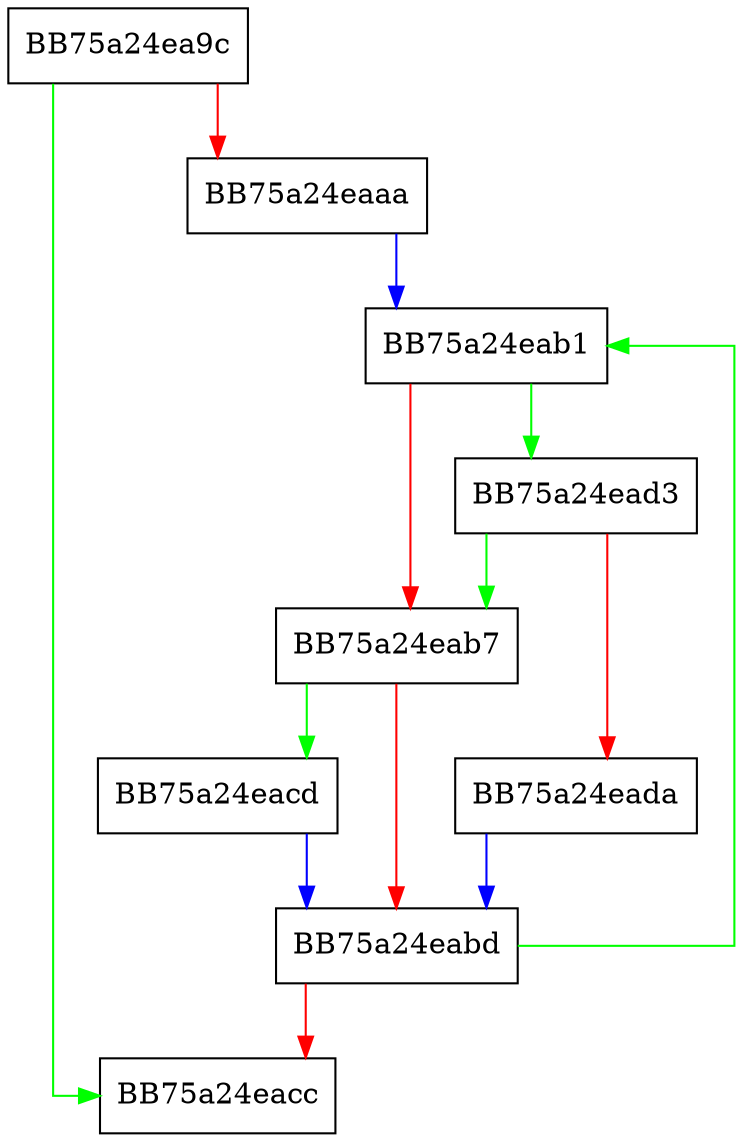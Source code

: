 digraph SanitizeFileNameW {
  node [shape="box"];
  graph [splines=ortho];
  BB75a24ea9c -> BB75a24eacc [color="green"];
  BB75a24ea9c -> BB75a24eaaa [color="red"];
  BB75a24eaaa -> BB75a24eab1 [color="blue"];
  BB75a24eab1 -> BB75a24ead3 [color="green"];
  BB75a24eab1 -> BB75a24eab7 [color="red"];
  BB75a24eab7 -> BB75a24eacd [color="green"];
  BB75a24eab7 -> BB75a24eabd [color="red"];
  BB75a24eabd -> BB75a24eab1 [color="green"];
  BB75a24eabd -> BB75a24eacc [color="red"];
  BB75a24eacd -> BB75a24eabd [color="blue"];
  BB75a24ead3 -> BB75a24eab7 [color="green"];
  BB75a24ead3 -> BB75a24eada [color="red"];
  BB75a24eada -> BB75a24eabd [color="blue"];
}
